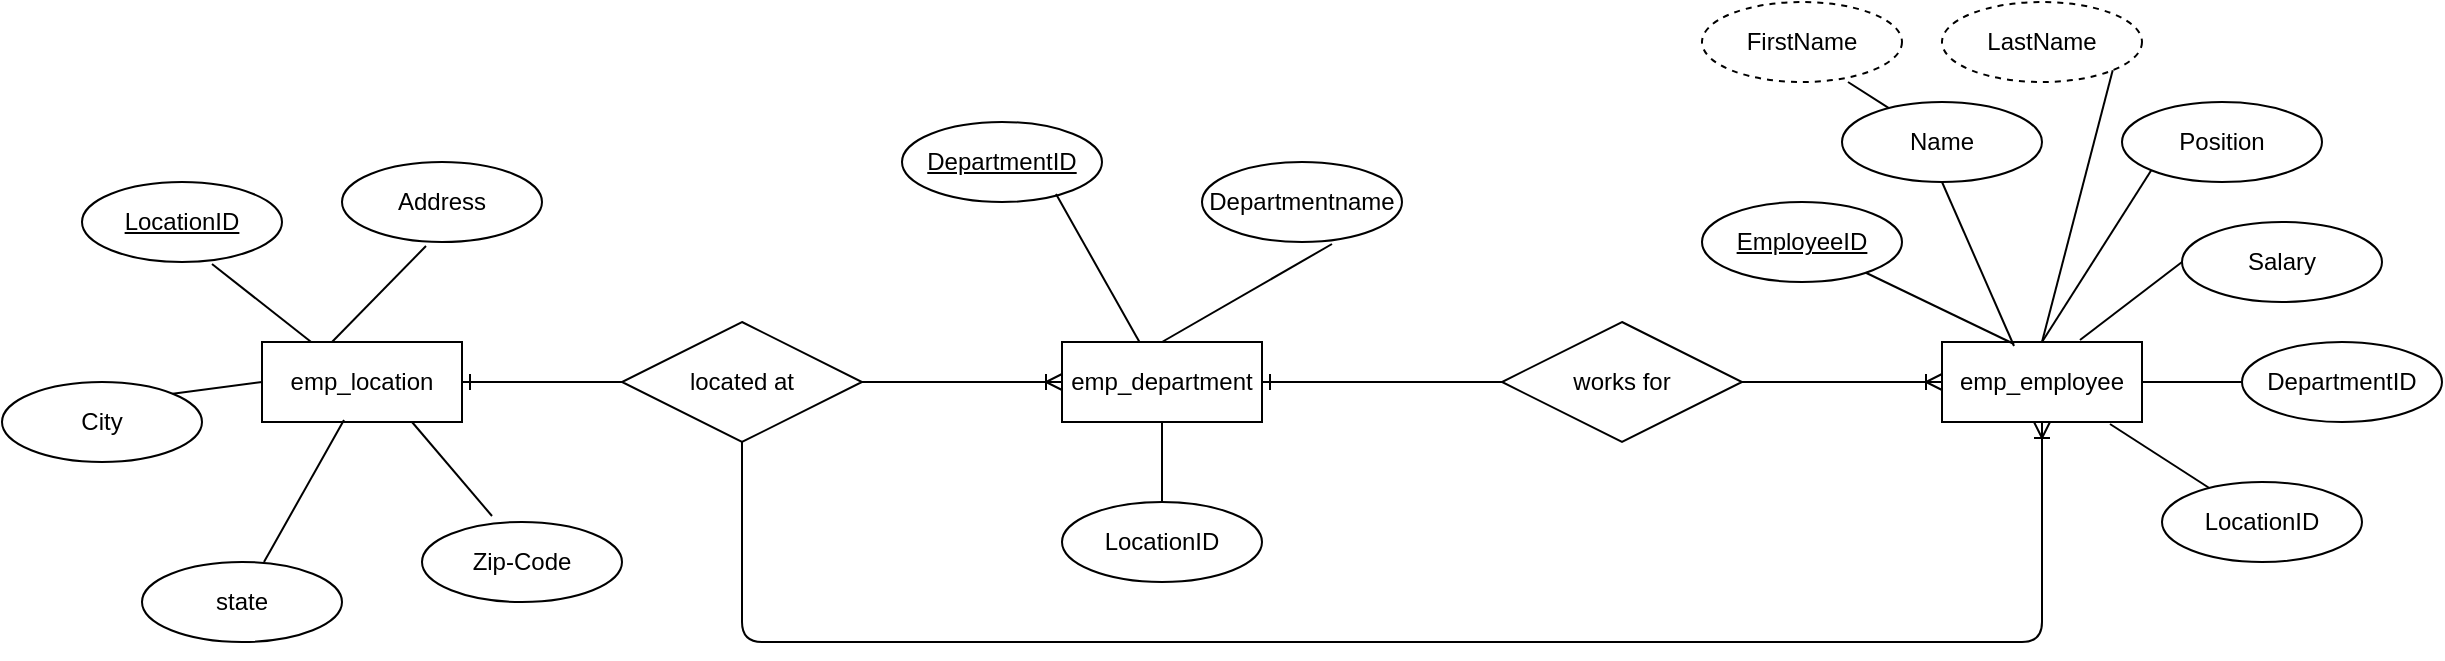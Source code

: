<mxfile>
    <diagram id="OZtqN-3W-ys3pMiTAU3u" name="Page-1">
        <mxGraphModel dx="1977" dy="551" grid="1" gridSize="10" guides="1" tooltips="1" connect="1" arrows="1" fold="1" page="1" pageScale="1" pageWidth="850" pageHeight="1100" math="0" shadow="0">
            <root>
                <mxCell id="0"/>
                <mxCell id="1" parent="0"/>
                <mxCell id="2" value="emp_location" style="whiteSpace=wrap;html=1;align=center;" vertex="1" parent="1">
                    <mxGeometry x="-230" y="170" width="100" height="40" as="geometry"/>
                </mxCell>
                <mxCell id="3" value="emp_department" style="whiteSpace=wrap;html=1;align=center;" vertex="1" parent="1">
                    <mxGeometry x="170" y="170" width="100" height="40" as="geometry"/>
                </mxCell>
                <mxCell id="4" value="emp_employee" style="whiteSpace=wrap;html=1;align=center;" vertex="1" parent="1">
                    <mxGeometry x="610" y="170" width="100" height="40" as="geometry"/>
                </mxCell>
                <mxCell id="6" value="LocationID" style="ellipse;whiteSpace=wrap;html=1;align=center;fontStyle=4;" vertex="1" parent="1">
                    <mxGeometry x="-320" y="90" width="100" height="40" as="geometry"/>
                </mxCell>
                <mxCell id="7" value="works for" style="shape=rhombus;perimeter=rhombusPerimeter;whiteSpace=wrap;html=1;align=center;" vertex="1" parent="1">
                    <mxGeometry x="390" y="160" width="120" height="60" as="geometry"/>
                </mxCell>
                <mxCell id="9" value="" style="edgeStyle=orthogonalEdgeStyle;fontSize=12;html=1;endArrow=ERoneToMany;exitX=1;exitY=0.5;exitDx=0;exitDy=0;" edge="1" parent="1" source="7" target="4">
                    <mxGeometry width="100" height="100" relative="1" as="geometry">
                        <mxPoint x="150" y="250" as="sourcePoint"/>
                        <mxPoint x="250" y="150" as="targetPoint"/>
                    </mxGeometry>
                </mxCell>
                <mxCell id="10" value="" style="edgeStyle=orthogonalEdgeStyle;fontSize=12;html=1;endArrow=ERone;endFill=1;exitX=0;exitY=0.5;exitDx=0;exitDy=0;" edge="1" parent="1" source="7" target="3">
                    <mxGeometry width="100" height="100" relative="1" as="geometry">
                        <mxPoint x="150" y="250" as="sourcePoint"/>
                        <mxPoint x="340" y="60" as="targetPoint"/>
                    </mxGeometry>
                </mxCell>
                <mxCell id="11" value="located at" style="shape=rhombus;perimeter=rhombusPerimeter;whiteSpace=wrap;html=1;align=center;" vertex="1" parent="1">
                    <mxGeometry x="-50" y="160" width="120" height="60" as="geometry"/>
                </mxCell>
                <mxCell id="12" value="" style="edgeStyle=orthogonalEdgeStyle;fontSize=12;html=1;endArrow=ERone;endFill=1;exitX=0;exitY=0.5;exitDx=0;exitDy=0;entryX=1;entryY=0.5;entryDx=0;entryDy=0;" edge="1" parent="1" source="11" target="2">
                    <mxGeometry width="100" height="100" relative="1" as="geometry">
                        <mxPoint x="400" y="200" as="sourcePoint"/>
                        <mxPoint x="280" y="200" as="targetPoint"/>
                    </mxGeometry>
                </mxCell>
                <mxCell id="13" value="" style="edgeStyle=orthogonalEdgeStyle;fontSize=12;html=1;endArrow=ERoneToMany;exitX=1;exitY=0.5;exitDx=0;exitDy=0;entryX=0;entryY=0.5;entryDx=0;entryDy=0;" edge="1" parent="1" source="11" target="3">
                    <mxGeometry width="100" height="100" relative="1" as="geometry">
                        <mxPoint x="520" y="200" as="sourcePoint"/>
                        <mxPoint x="620" y="200" as="targetPoint"/>
                    </mxGeometry>
                </mxCell>
                <mxCell id="14" value="" style="edgeStyle=orthogonalEdgeStyle;fontSize=12;html=1;endArrow=ERoneToMany;exitX=0.5;exitY=1;exitDx=0;exitDy=0;entryX=0.5;entryY=1;entryDx=0;entryDy=0;" edge="1" parent="1" source="11" target="4">
                    <mxGeometry width="100" height="100" relative="1" as="geometry">
                        <mxPoint x="80" y="200" as="sourcePoint"/>
                        <mxPoint x="180" y="200" as="targetPoint"/>
                        <Array as="points">
                            <mxPoint x="10" y="320"/>
                            <mxPoint x="660" y="320"/>
                        </Array>
                    </mxGeometry>
                </mxCell>
                <mxCell id="15" value="Address" style="ellipse;whiteSpace=wrap;html=1;align=center;" vertex="1" parent="1">
                    <mxGeometry x="-190" y="80" width="100" height="40" as="geometry"/>
                </mxCell>
                <mxCell id="16" value="City" style="ellipse;whiteSpace=wrap;html=1;align=center;" vertex="1" parent="1">
                    <mxGeometry x="-360" y="190" width="100" height="40" as="geometry"/>
                </mxCell>
                <mxCell id="17" value="state" style="ellipse;whiteSpace=wrap;html=1;align=center;" vertex="1" parent="1">
                    <mxGeometry x="-290" y="280" width="100" height="40" as="geometry"/>
                </mxCell>
                <mxCell id="18" value="Zip-Code" style="ellipse;whiteSpace=wrap;html=1;align=center;" vertex="1" parent="1">
                    <mxGeometry x="-150" y="260" width="100" height="40" as="geometry"/>
                </mxCell>
                <mxCell id="19" value="" style="endArrow=none;html=1;rounded=0;exitX=0.65;exitY=1.025;exitDx=0;exitDy=0;exitPerimeter=0;" edge="1" parent="1" source="6" target="2">
                    <mxGeometry relative="1" as="geometry">
                        <mxPoint x="120" y="200" as="sourcePoint"/>
                        <mxPoint x="280" y="200" as="targetPoint"/>
                    </mxGeometry>
                </mxCell>
                <mxCell id="20" value="" style="endArrow=none;html=1;rounded=0;exitX=0.42;exitY=1.05;exitDx=0;exitDy=0;exitPerimeter=0;entryX=0.35;entryY=0;entryDx=0;entryDy=0;entryPerimeter=0;" edge="1" parent="1" source="15" target="2">
                    <mxGeometry relative="1" as="geometry">
                        <mxPoint x="-245" y="141" as="sourcePoint"/>
                        <mxPoint x="-195.424" y="180" as="targetPoint"/>
                    </mxGeometry>
                </mxCell>
                <mxCell id="21" value="" style="endArrow=none;html=1;rounded=0;exitX=0.75;exitY=1;exitDx=0;exitDy=0;entryX=0.35;entryY=-0.075;entryDx=0;entryDy=0;entryPerimeter=0;" edge="1" parent="1" source="2" target="18">
                    <mxGeometry relative="1" as="geometry">
                        <mxPoint x="-235" y="151" as="sourcePoint"/>
                        <mxPoint x="-185.424" y="190" as="targetPoint"/>
                    </mxGeometry>
                </mxCell>
                <mxCell id="22" value="" style="endArrow=none;html=1;rounded=0;exitX=0.41;exitY=0.975;exitDx=0;exitDy=0;exitPerimeter=0;entryX=0.61;entryY=0;entryDx=0;entryDy=0;entryPerimeter=0;" edge="1" parent="1" source="2" target="17">
                    <mxGeometry relative="1" as="geometry">
                        <mxPoint x="-225" y="161" as="sourcePoint"/>
                        <mxPoint x="-175.424" y="200" as="targetPoint"/>
                    </mxGeometry>
                </mxCell>
                <mxCell id="23" value="" style="endArrow=none;html=1;rounded=0;exitX=1;exitY=0;exitDx=0;exitDy=0;entryX=0;entryY=0.5;entryDx=0;entryDy=0;" edge="1" parent="1" source="16" target="2">
                    <mxGeometry relative="1" as="geometry">
                        <mxPoint x="-215" y="171" as="sourcePoint"/>
                        <mxPoint x="-165.424" y="210" as="targetPoint"/>
                    </mxGeometry>
                </mxCell>
                <mxCell id="24" value="DepartmentID" style="ellipse;whiteSpace=wrap;html=1;align=center;fontStyle=4;" vertex="1" parent="1">
                    <mxGeometry x="90" y="60" width="100" height="40" as="geometry"/>
                </mxCell>
                <mxCell id="25" value="Departmentname" style="ellipse;whiteSpace=wrap;html=1;align=center;" vertex="1" parent="1">
                    <mxGeometry x="240" y="80" width="100" height="40" as="geometry"/>
                </mxCell>
                <mxCell id="26" value="LocationID" style="ellipse;whiteSpace=wrap;html=1;align=center;" vertex="1" parent="1">
                    <mxGeometry x="170" y="250" width="100" height="40" as="geometry"/>
                </mxCell>
                <mxCell id="27" value="" style="endArrow=none;html=1;rounded=0;exitX=0.77;exitY=0.9;exitDx=0;exitDy=0;exitPerimeter=0;" edge="1" parent="1" source="24" target="3">
                    <mxGeometry relative="1" as="geometry">
                        <mxPoint x="-138" y="132" as="sourcePoint"/>
                        <mxPoint x="-185" y="180" as="targetPoint"/>
                    </mxGeometry>
                </mxCell>
                <mxCell id="28" value="" style="endArrow=none;html=1;rounded=0;exitX=0.65;exitY=1.025;exitDx=0;exitDy=0;exitPerimeter=0;entryX=0.5;entryY=0;entryDx=0;entryDy=0;" edge="1" parent="1" source="25" target="3">
                    <mxGeometry relative="1" as="geometry">
                        <mxPoint x="177" y="106" as="sourcePoint"/>
                        <mxPoint x="212" y="176" as="targetPoint"/>
                    </mxGeometry>
                </mxCell>
                <mxCell id="29" value="" style="endArrow=none;html=1;rounded=0;exitX=0.5;exitY=1;exitDx=0;exitDy=0;entryX=0.5;entryY=0;entryDx=0;entryDy=0;" edge="1" parent="1" source="3" target="26">
                    <mxGeometry relative="1" as="geometry">
                        <mxPoint x="187" y="116" as="sourcePoint"/>
                        <mxPoint x="220" y="240" as="targetPoint"/>
                    </mxGeometry>
                </mxCell>
                <mxCell id="30" value="EmployeeID" style="ellipse;whiteSpace=wrap;html=1;align=center;fontStyle=4;" vertex="1" parent="1">
                    <mxGeometry x="490" y="100" width="100" height="40" as="geometry"/>
                </mxCell>
                <mxCell id="31" value="Name" style="ellipse;whiteSpace=wrap;html=1;align=center;" vertex="1" parent="1">
                    <mxGeometry x="560" y="50" width="100" height="40" as="geometry"/>
                </mxCell>
                <mxCell id="34" value="FirstName" style="ellipse;whiteSpace=wrap;html=1;align=center;dashed=1;" vertex="1" parent="1">
                    <mxGeometry x="490" width="100" height="40" as="geometry"/>
                </mxCell>
                <mxCell id="35" value="LastName" style="ellipse;whiteSpace=wrap;html=1;align=center;dashed=1;" vertex="1" parent="1">
                    <mxGeometry x="610" width="100" height="40" as="geometry"/>
                </mxCell>
                <mxCell id="36" value="Position" style="ellipse;whiteSpace=wrap;html=1;align=center;" vertex="1" parent="1">
                    <mxGeometry x="700" y="50" width="100" height="40" as="geometry"/>
                </mxCell>
                <mxCell id="37" value="Salary" style="ellipse;whiteSpace=wrap;html=1;align=center;" vertex="1" parent="1">
                    <mxGeometry x="730" y="110" width="100" height="40" as="geometry"/>
                </mxCell>
                <mxCell id="38" value="LocationID" style="ellipse;whiteSpace=wrap;html=1;align=center;" vertex="1" parent="1">
                    <mxGeometry x="720" y="240" width="100" height="40" as="geometry"/>
                </mxCell>
                <mxCell id="39" value="DepartmentID" style="ellipse;whiteSpace=wrap;html=1;align=center;" vertex="1" parent="1">
                    <mxGeometry x="760" y="170" width="100" height="40" as="geometry"/>
                </mxCell>
                <mxCell id="40" value="" style="endArrow=none;html=1;rounded=0;entryX=0.36;entryY=0.025;entryDx=0;entryDy=0;entryPerimeter=0;" edge="1" parent="1" source="30" target="4">
                    <mxGeometry relative="1" as="geometry">
                        <mxPoint x="177" y="106" as="sourcePoint"/>
                        <mxPoint x="640" y="170" as="targetPoint"/>
                    </mxGeometry>
                </mxCell>
                <mxCell id="41" value="" style="endArrow=none;html=1;rounded=0;exitX=0.5;exitY=1;exitDx=0;exitDy=0;entryX=0.36;entryY=0.05;entryDx=0;entryDy=0;entryPerimeter=0;" edge="1" parent="1" source="31" target="4">
                    <mxGeometry relative="1" as="geometry">
                        <mxPoint x="581.235" y="145.617" as="sourcePoint"/>
                        <mxPoint x="640" y="170" as="targetPoint"/>
                    </mxGeometry>
                </mxCell>
                <mxCell id="42" value="" style="endArrow=none;html=1;rounded=0;entryX=0.5;entryY=0;entryDx=0;entryDy=0;exitX=0;exitY=1;exitDx=0;exitDy=0;" edge="1" parent="1" source="36" target="4">
                    <mxGeometry relative="1" as="geometry">
                        <mxPoint x="591.235" y="155.617" as="sourcePoint"/>
                        <mxPoint x="664" y="192" as="targetPoint"/>
                    </mxGeometry>
                </mxCell>
                <mxCell id="43" value="" style="endArrow=none;html=1;rounded=0;entryX=0;entryY=0.5;entryDx=0;entryDy=0;exitX=0.69;exitY=-0.025;exitDx=0;exitDy=0;exitPerimeter=0;" edge="1" parent="1" source="4" target="37">
                    <mxGeometry relative="1" as="geometry">
                        <mxPoint x="601.235" y="165.617" as="sourcePoint"/>
                        <mxPoint x="674" y="202" as="targetPoint"/>
                    </mxGeometry>
                </mxCell>
                <mxCell id="44" value="" style="endArrow=none;html=1;rounded=0;entryX=0;entryY=0.5;entryDx=0;entryDy=0;exitX=1;exitY=0.5;exitDx=0;exitDy=0;" edge="1" parent="1" source="4" target="39">
                    <mxGeometry relative="1" as="geometry">
                        <mxPoint x="611.235" y="175.617" as="sourcePoint"/>
                        <mxPoint x="684" y="212" as="targetPoint"/>
                    </mxGeometry>
                </mxCell>
                <mxCell id="45" value="" style="endArrow=none;html=1;rounded=0;exitX=0.84;exitY=1.025;exitDx=0;exitDy=0;exitPerimeter=0;" edge="1" parent="1" source="4" target="38">
                    <mxGeometry relative="1" as="geometry">
                        <mxPoint x="621.235" y="185.617" as="sourcePoint"/>
                        <mxPoint x="694" y="222" as="targetPoint"/>
                    </mxGeometry>
                </mxCell>
                <mxCell id="46" value="" style="endArrow=none;html=1;rounded=0;exitX=0.73;exitY=1;exitDx=0;exitDy=0;exitPerimeter=0;" edge="1" parent="1" source="34" target="31">
                    <mxGeometry relative="1" as="geometry">
                        <mxPoint x="631.235" y="195.617" as="sourcePoint"/>
                        <mxPoint x="704" y="232" as="targetPoint"/>
                    </mxGeometry>
                </mxCell>
                <mxCell id="47" value="" style="endArrow=none;html=1;rounded=0;entryX=1;entryY=1;entryDx=0;entryDy=0;exitX=0.5;exitY=0;exitDx=0;exitDy=0;" edge="1" parent="1" source="4" target="35">
                    <mxGeometry relative="1" as="geometry">
                        <mxPoint x="641.235" y="205.617" as="sourcePoint"/>
                        <mxPoint x="714" y="242" as="targetPoint"/>
                    </mxGeometry>
                </mxCell>
            </root>
        </mxGraphModel>
    </diagram>
</mxfile>